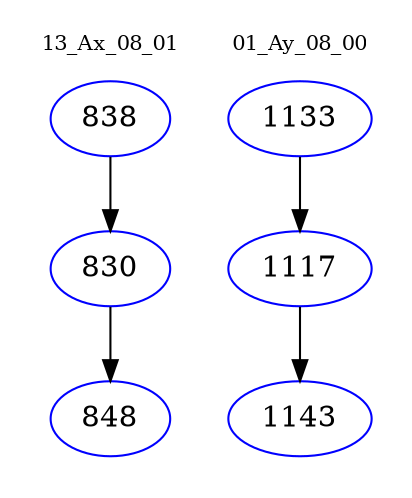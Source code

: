 digraph{
subgraph cluster_0 {
color = white
label = "13_Ax_08_01";
fontsize=10;
T0_838 [label="838", color="blue"]
T0_838 -> T0_830 [color="black"]
T0_830 [label="830", color="blue"]
T0_830 -> T0_848 [color="black"]
T0_848 [label="848", color="blue"]
}
subgraph cluster_1 {
color = white
label = "01_Ay_08_00";
fontsize=10;
T1_1133 [label="1133", color="blue"]
T1_1133 -> T1_1117 [color="black"]
T1_1117 [label="1117", color="blue"]
T1_1117 -> T1_1143 [color="black"]
T1_1143 [label="1143", color="blue"]
}
}
